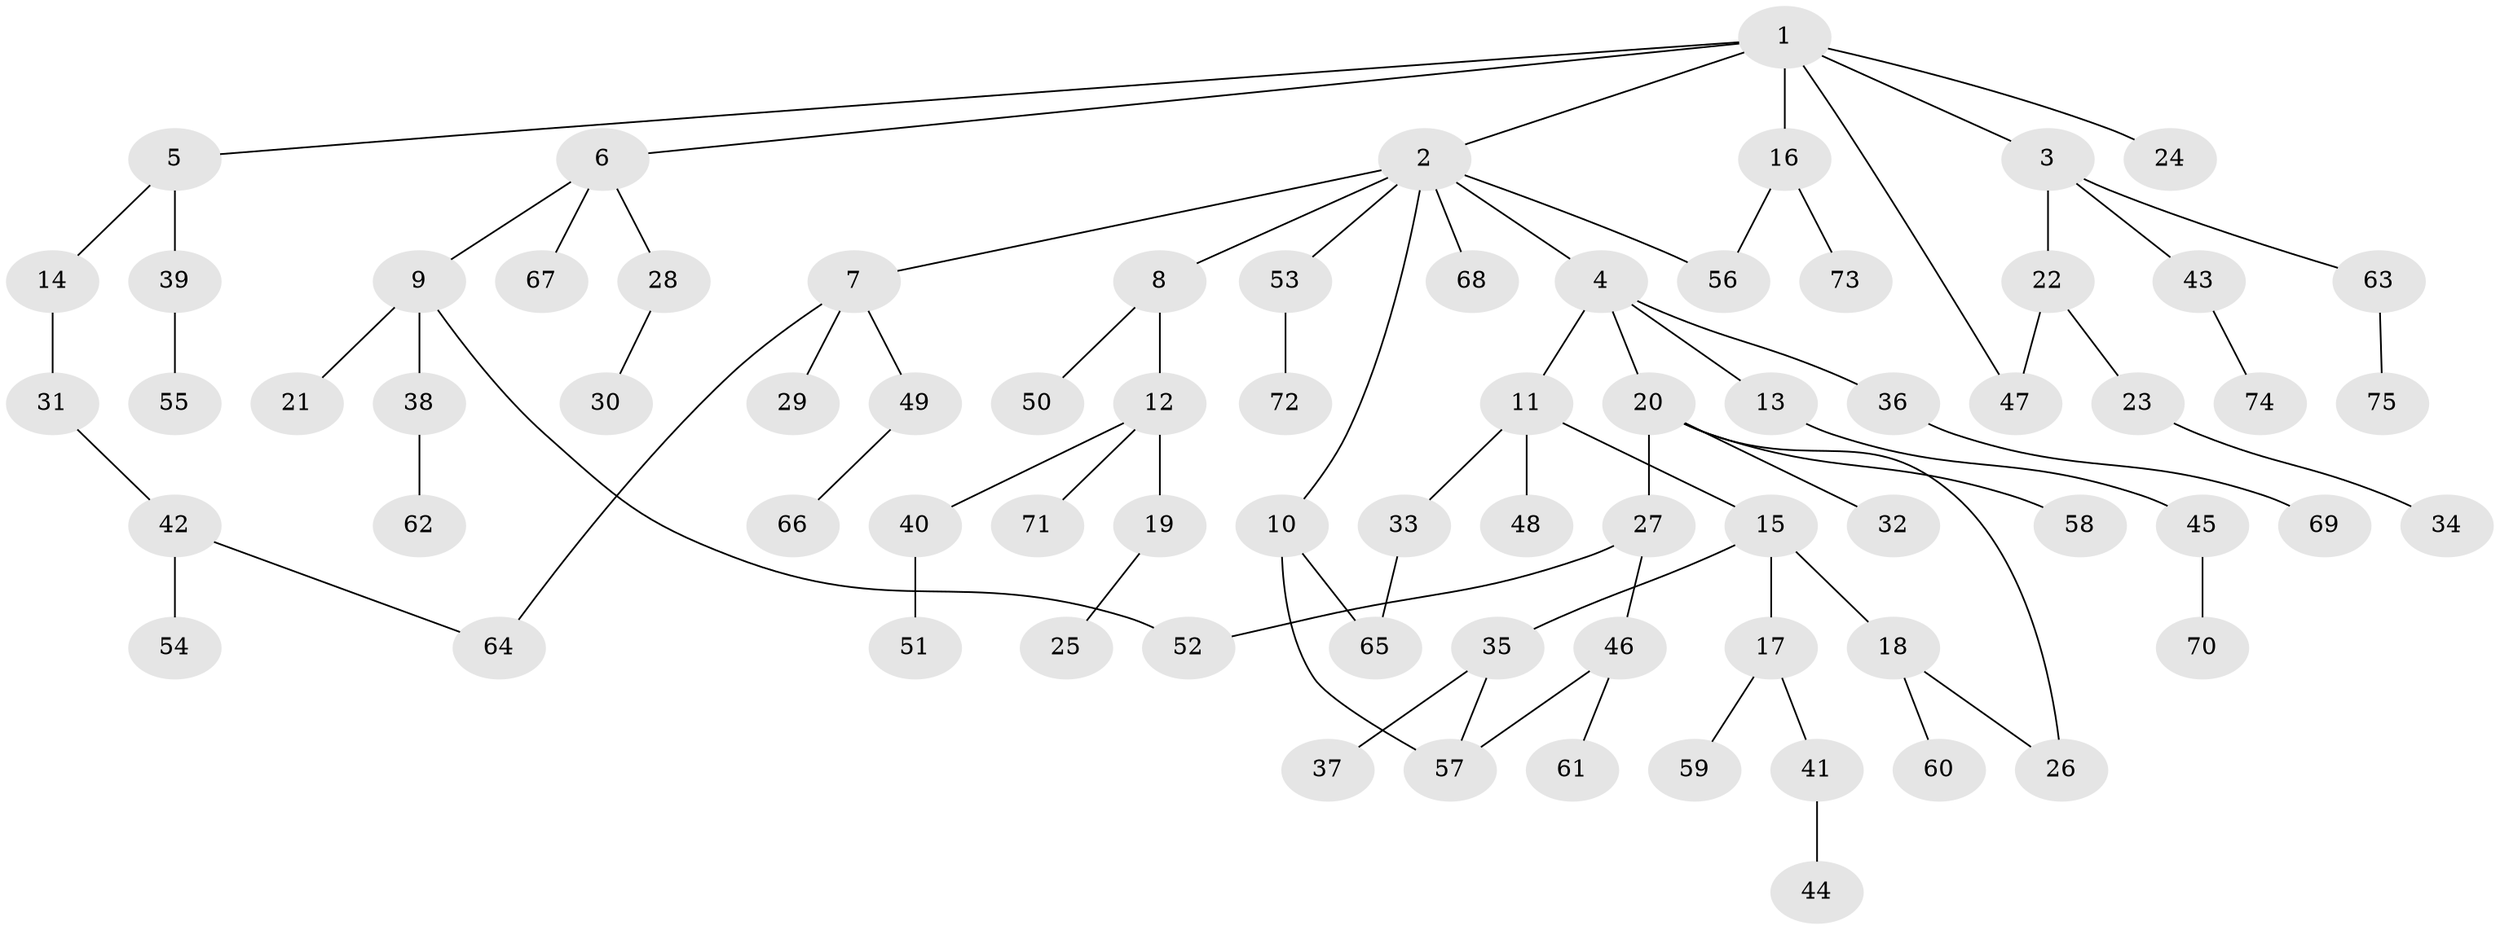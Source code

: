 // coarse degree distribution, {9: 0.045454545454545456, 7: 0.045454545454545456, 2: 0.13636363636363635, 3: 0.09090909090909091, 4: 0.13636363636363635, 1: 0.5454545454545454}
// Generated by graph-tools (version 1.1) at 2025/17/03/04/25 18:17:09]
// undirected, 75 vertices, 82 edges
graph export_dot {
graph [start="1"]
  node [color=gray90,style=filled];
  1;
  2;
  3;
  4;
  5;
  6;
  7;
  8;
  9;
  10;
  11;
  12;
  13;
  14;
  15;
  16;
  17;
  18;
  19;
  20;
  21;
  22;
  23;
  24;
  25;
  26;
  27;
  28;
  29;
  30;
  31;
  32;
  33;
  34;
  35;
  36;
  37;
  38;
  39;
  40;
  41;
  42;
  43;
  44;
  45;
  46;
  47;
  48;
  49;
  50;
  51;
  52;
  53;
  54;
  55;
  56;
  57;
  58;
  59;
  60;
  61;
  62;
  63;
  64;
  65;
  66;
  67;
  68;
  69;
  70;
  71;
  72;
  73;
  74;
  75;
  1 -- 2;
  1 -- 3;
  1 -- 5;
  1 -- 6;
  1 -- 16;
  1 -- 24;
  1 -- 47;
  2 -- 4;
  2 -- 7;
  2 -- 8;
  2 -- 10;
  2 -- 53;
  2 -- 68;
  2 -- 56;
  3 -- 22;
  3 -- 43;
  3 -- 63;
  4 -- 11;
  4 -- 13;
  4 -- 20;
  4 -- 36;
  5 -- 14;
  5 -- 39;
  6 -- 9;
  6 -- 28;
  6 -- 67;
  7 -- 29;
  7 -- 49;
  7 -- 64;
  8 -- 12;
  8 -- 50;
  9 -- 21;
  9 -- 38;
  9 -- 52;
  10 -- 57;
  10 -- 65;
  11 -- 15;
  11 -- 33;
  11 -- 48;
  12 -- 19;
  12 -- 40;
  12 -- 71;
  13 -- 45;
  14 -- 31;
  15 -- 17;
  15 -- 18;
  15 -- 35;
  16 -- 56;
  16 -- 73;
  17 -- 41;
  17 -- 59;
  18 -- 60;
  18 -- 26;
  19 -- 25;
  20 -- 26;
  20 -- 27;
  20 -- 32;
  20 -- 58;
  22 -- 23;
  22 -- 47;
  23 -- 34;
  27 -- 46;
  27 -- 52;
  28 -- 30;
  31 -- 42;
  33 -- 65;
  35 -- 37;
  35 -- 57;
  36 -- 69;
  38 -- 62;
  39 -- 55;
  40 -- 51;
  41 -- 44;
  42 -- 54;
  42 -- 64;
  43 -- 74;
  45 -- 70;
  46 -- 61;
  46 -- 57;
  49 -- 66;
  53 -- 72;
  63 -- 75;
}
